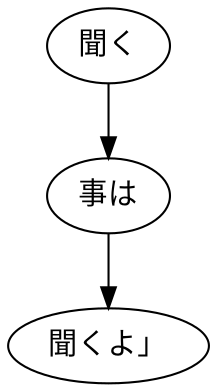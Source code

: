 digraph graph8135 {
	node0 [label="聞く"];
	node1 [label="事は"];
	node2 [label="聞くよ」"];
	node0 -> node1;
	node1 -> node2;
}

